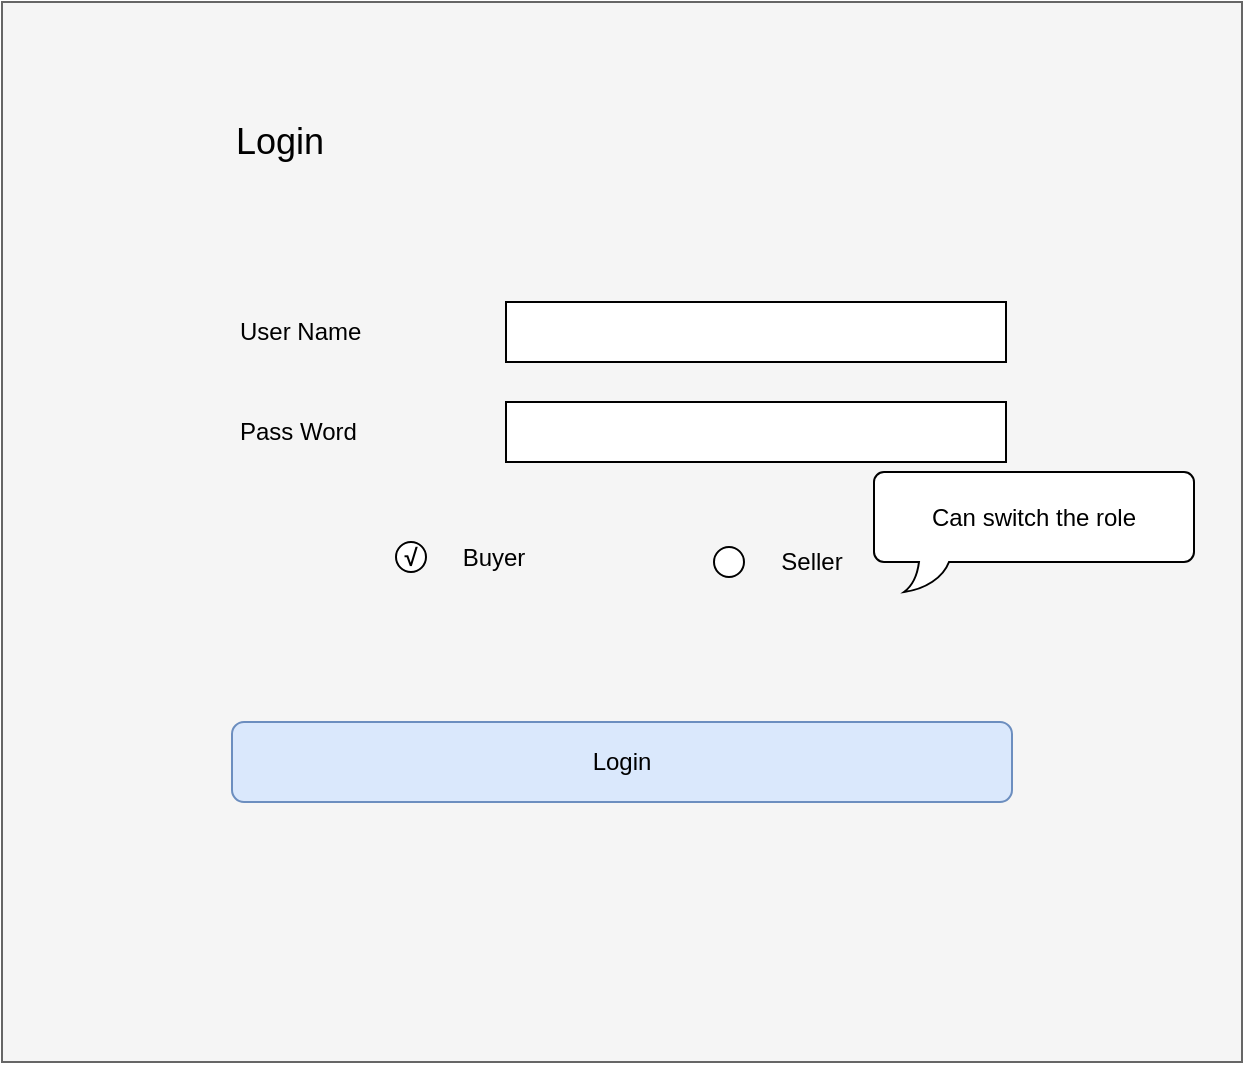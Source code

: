 <mxfile version="12.9.11"><diagram id="Kka3aJQ5U4JEoeN57MU2" name="Page-1"><mxGraphModel dx="1422" dy="769" grid="1" gridSize="10" guides="1" tooltips="1" connect="1" arrows="1" fold="1" page="1" pageScale="1" pageWidth="827" pageHeight="1169" math="0" shadow="0"><root><mxCell id="0"/><mxCell id="1" parent="0"/><mxCell id="M6Q5aE4et73TKSMjfHFa-4" value="" style="rounded=0;whiteSpace=wrap;html=1;fillColor=#f5f5f5;strokeColor=#666666;fontColor=#333333;glass=0;shadow=0;comic=0;" parent="1" vertex="1"><mxGeometry x="104" y="120" width="620" height="530" as="geometry"/></mxCell><mxCell id="M6Q5aE4et73TKSMjfHFa-3" value="&lt;p style=&quot;line-height: 130%&quot;&gt;&lt;/p&gt;&lt;div&gt;&lt;font style=&quot;font-size: 18px&quot;&gt;Login&lt;/font&gt;&lt;br&gt;&lt;/div&gt;&lt;p&gt;&lt;/p&gt;" style="text;html=1;strokeColor=none;fillColor=none;align=left;verticalAlign=middle;whiteSpace=wrap;rounded=0;" parent="1" vertex="1"><mxGeometry x="219" y="160" width="120" height="60" as="geometry"/></mxCell><mxCell id="M6Q5aE4et73TKSMjfHFa-23" value="Login" style="rounded=1;whiteSpace=wrap;html=1;fillColor=#dae8fc;strokeColor=#6c8ebf;" parent="1" vertex="1"><mxGeometry x="219" y="480" width="390" height="40" as="geometry"/></mxCell><mxCell id="fy9cm8ZcaS9VCyLOALBd-1" value="" style="rounded=0;whiteSpace=wrap;html=1;shadow=0;glass=0;comic=0;" parent="1" vertex="1"><mxGeometry x="356" y="270" width="250" height="30" as="geometry"/></mxCell><mxCell id="fy9cm8ZcaS9VCyLOALBd-2" value="User Name" style="text;html=1;strokeColor=none;fillColor=none;align=left;verticalAlign=middle;whiteSpace=wrap;rounded=0;shadow=0;glass=0;comic=0;" parent="1" vertex="1"><mxGeometry x="221" y="270" width="90" height="30" as="geometry"/></mxCell><mxCell id="fy9cm8ZcaS9VCyLOALBd-3" value="Pass Word" style="text;html=1;strokeColor=none;fillColor=none;align=left;verticalAlign=middle;whiteSpace=wrap;rounded=0;shadow=0;glass=0;comic=0;" parent="1" vertex="1"><mxGeometry x="221" y="320" width="90" height="30" as="geometry"/></mxCell><mxCell id="fy9cm8ZcaS9VCyLOALBd-4" value="" style="rounded=0;whiteSpace=wrap;html=1;shadow=0;glass=0;comic=0;" parent="1" vertex="1"><mxGeometry x="356" y="320" width="250" height="30" as="geometry"/></mxCell><mxCell id="Pi38TGD1YuhBLkUfm1XF-4" value="&lt;b&gt;√&lt;/b&gt;" style="ellipse;whiteSpace=wrap;html=1;aspect=fixed;" vertex="1" parent="1"><mxGeometry x="301" y="390" width="15" height="15" as="geometry"/></mxCell><mxCell id="Pi38TGD1YuhBLkUfm1XF-5" value="Buyer" style="text;html=1;strokeColor=none;fillColor=none;align=center;verticalAlign=middle;whiteSpace=wrap;rounded=0;" vertex="1" parent="1"><mxGeometry x="330" y="387.5" width="40" height="20" as="geometry"/></mxCell><mxCell id="Pi38TGD1YuhBLkUfm1XF-6" value="" style="ellipse;whiteSpace=wrap;html=1;aspect=fixed;" vertex="1" parent="1"><mxGeometry x="460" y="392.5" width="15" height="15" as="geometry"/></mxCell><mxCell id="Pi38TGD1YuhBLkUfm1XF-7" value="Seller" style="text;html=1;strokeColor=none;fillColor=none;align=center;verticalAlign=middle;whiteSpace=wrap;rounded=0;" vertex="1" parent="1"><mxGeometry x="489" y="390" width="40" height="20" as="geometry"/></mxCell><mxCell id="Pi38TGD1YuhBLkUfm1XF-23" value="Can switch the role" style="whiteSpace=wrap;html=1;shape=mxgraph.basic.roundRectCallout;dx=30;dy=15;size=5;boundedLbl=1;rounded=0;align=center;" vertex="1" parent="1"><mxGeometry x="540" y="355" width="160" height="60" as="geometry"/></mxCell></root></mxGraphModel></diagram></mxfile>